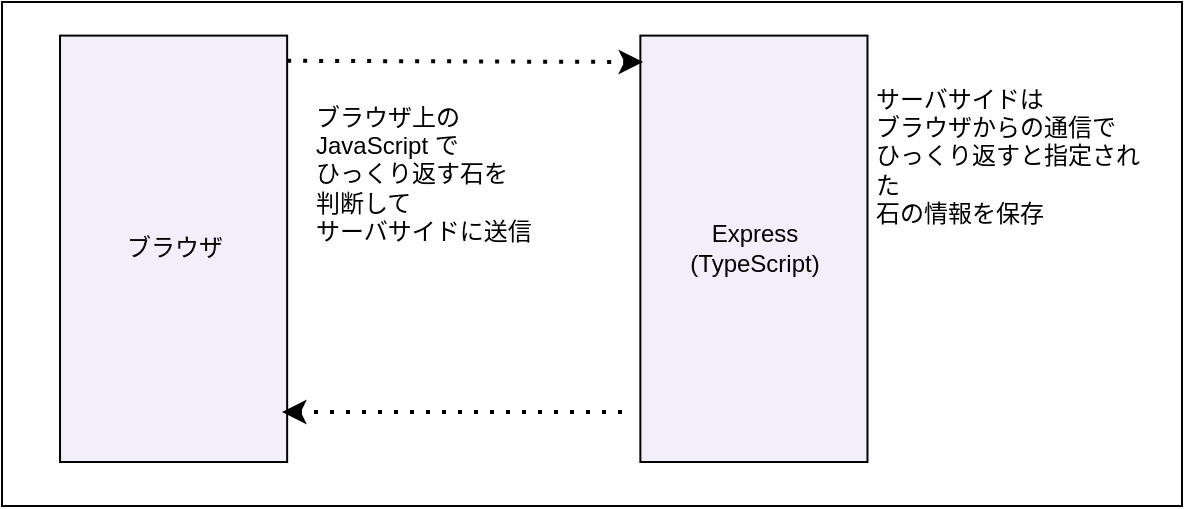 <mxfile>
    <diagram id="b-blfYIkdgPZX9wCAae5" name="Page-1">
        <mxGraphModel dx="847" dy="521" grid="1" gridSize="10" guides="1" tooltips="1" connect="1" arrows="1" fold="1" page="0" pageScale="1" pageWidth="827" pageHeight="1169" background="#ffffff" math="0" shadow="0">
            <root>
                <mxCell id="0"/>
                <mxCell id="1" parent="0"/>
                <mxCell id="3" value="" style="rounded=0;whiteSpace=wrap;html=1;fillColor=none;strokeColor=#000000;" parent="1" vertex="1">
                    <mxGeometry x="130" y="158" width="590" height="252" as="geometry"/>
                </mxCell>
                <mxCell id="4" value="ブラウザ" style="html=1;fillColor=#F3EFFA;fontColor=#000000;strokeColor=#000000;" parent="3" vertex="1">
                    <mxGeometry x="29.016" y="16.8" width="113.56" height="213.2" as="geometry"/>
                </mxCell>
                <mxCell id="76" value="Express&lt;br&gt;(TypeScript)" style="html=1;fillColor=#F3EFFA;fontColor=#000000;strokeColor=#000000;" parent="3" vertex="1">
                    <mxGeometry x="319.18" y="16.8" width="113.56" height="213.2" as="geometry"/>
                </mxCell>
                <mxCell id="77" value="" style="endArrow=classic;dashed=1;html=1;dashPattern=1 3;strokeWidth=2;fontColor=#000000;entryX=0.012;entryY=0.062;entryDx=0;entryDy=0;exitX=1;exitY=0.25;exitDx=0;exitDy=0;strokeColor=#000000;endFill=1;entryPerimeter=0;" parent="3" edge="1" target="76">
                    <mxGeometry width="50" height="50" relative="1" as="geometry">
                        <mxPoint x="142.577" y="29.4" as="sourcePoint"/>
                        <mxPoint x="232.131" y="29.4" as="targetPoint"/>
                    </mxGeometry>
                </mxCell>
                <mxCell id="112" value="サーバサイドは&lt;br&gt;ブラウザからの通信で&lt;br&gt;ひっくり返すと指定された&lt;br&gt;石の情報を保存" style="text;html=1;strokeColor=none;fillColor=none;align=left;verticalAlign=middle;whiteSpace=wrap;rounded=0;fontColor=#000000;" parent="3" vertex="1">
                    <mxGeometry x="435.246" y="33.6" width="145.082" height="86.4" as="geometry"/>
                </mxCell>
                <mxCell id="114" value="ブラウザ上の&lt;br&gt;JavaScript で&lt;br&gt;ひっくり返す石を&lt;br&gt;判断して&lt;br&gt;サーバサイドに送信" style="text;html=1;strokeColor=none;fillColor=none;align=left;verticalAlign=middle;whiteSpace=wrap;rounded=0;fontColor=#000000;" vertex="1" parent="3">
                    <mxGeometry x="154.754" y="42" width="145.082" height="88" as="geometry"/>
                </mxCell>
                <mxCell id="97" value="" style="endArrow=classic;dashed=1;html=1;dashPattern=1 3;strokeWidth=2;fontColor=#000000;exitX=0;exitY=0.789;exitDx=0;exitDy=0;strokeColor=#000000;endFill=1;exitPerimeter=0;" parent="1" edge="1">
                    <mxGeometry width="50" height="50" relative="1" as="geometry">
                        <mxPoint x="440" y="363.015" as="sourcePoint"/>
                        <mxPoint x="270" y="363" as="targetPoint"/>
                    </mxGeometry>
                </mxCell>
                <mxCell id="17" value="Untitled Layer" parent="0"/>
                <mxCell id="26" value="Untitled Layer" parent="0"/>
            </root>
        </mxGraphModel>
    </diagram>
</mxfile>